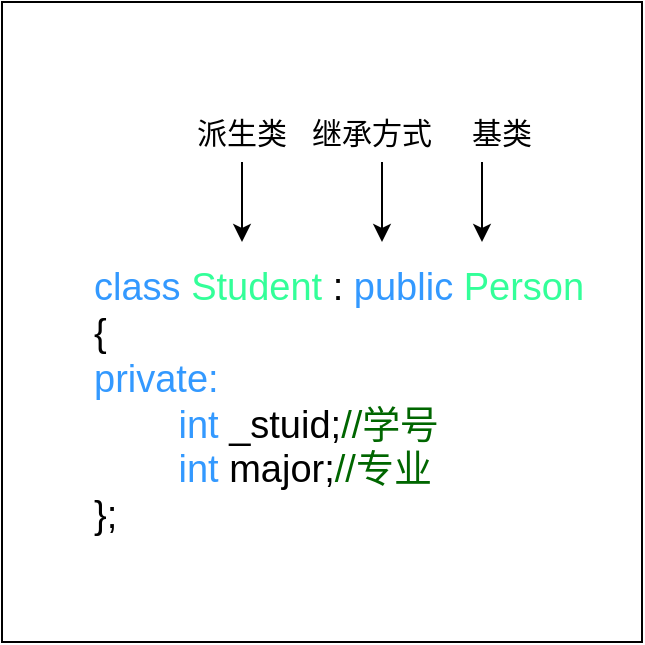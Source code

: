 <mxfile>
    <diagram id="IIXyKmJEJDywyLvczETk" name="第 1 页">
        <mxGraphModel dx="1198" dy="979" grid="1" gridSize="10" guides="1" tooltips="1" connect="1" arrows="1" fold="1" page="1" pageScale="1" pageWidth="1169" pageHeight="827" math="0" shadow="0">
            <root>
                <mxCell id="0"/>
                <mxCell id="1" parent="0"/>
                <mxCell id="14" value="" style="rounded=0;whiteSpace=wrap;html=1;fontSize=19;fontColor=#F0F0F0;" parent="1" vertex="1">
                    <mxGeometry x="160" y="120" width="320" height="320" as="geometry"/>
                </mxCell>
                <mxCell id="2" value="&lt;font style=&quot;font-size: 19px;&quot;&gt;&lt;font color=&quot;#3399ff&quot;&gt;class&lt;/font&gt; &lt;font color=&quot;#33ff99&quot;&gt;Student&amp;nbsp;&lt;/font&gt;:&amp;nbsp;&lt;font color=&quot;#3399ff&quot;&gt;public&lt;/font&gt; &lt;font color=&quot;#33ff99&quot;&gt;Person&lt;/font&gt;&lt;br&gt;{&lt;br&gt;&lt;font color=&quot;#3399ff&quot;&gt;private:&lt;/font&gt;&lt;br&gt;&lt;span style=&quot;white-space: pre;&quot;&gt;&#9;&lt;/span&gt;&lt;font color=&quot;#3399ff&quot;&gt;int&lt;/font&gt; _stuid;&lt;font color=&quot;#006600&quot;&gt;//学号&lt;/font&gt;&lt;br&gt;&lt;span style=&quot;white-space: pre;&quot;&gt;&#9;&lt;/span&gt;&lt;font color=&quot;#3399ff&quot;&gt;int&lt;/font&gt; major;&lt;font color=&quot;#006600&quot;&gt;//专业&lt;/font&gt;&lt;br&gt;};&lt;/font&gt;" style="text;strokeColor=none;fillColor=none;align=left;verticalAlign=middle;spacingLeft=4;spacingRight=4;overflow=hidden;points=[[0,0.5],[1,0.5]];portConstraint=eastwest;rotatable=0;whiteSpace=wrap;html=1;" parent="1" vertex="1">
                    <mxGeometry x="200" y="240" width="280" height="160" as="geometry"/>
                </mxCell>
                <mxCell id="5" value="" style="endArrow=classic;html=1;fontSize=19;fontColor=#006600;" parent="1" edge="1">
                    <mxGeometry width="50" height="50" relative="1" as="geometry">
                        <mxPoint x="280" y="200" as="sourcePoint"/>
                        <mxPoint x="280" y="240" as="targetPoint"/>
                    </mxGeometry>
                </mxCell>
                <mxCell id="6" value="" style="endArrow=classic;html=1;fontSize=19;fontColor=#006600;" parent="1" edge="1">
                    <mxGeometry width="50" height="50" relative="1" as="geometry">
                        <mxPoint x="400" y="200" as="sourcePoint"/>
                        <mxPoint x="400" y="240" as="targetPoint"/>
                    </mxGeometry>
                </mxCell>
                <mxCell id="7" value="" style="endArrow=classic;html=1;fontSize=19;fontColor=#006600;" parent="1" edge="1">
                    <mxGeometry width="50" height="50" relative="1" as="geometry">
                        <mxPoint x="350" y="200" as="sourcePoint"/>
                        <mxPoint x="350" y="240" as="targetPoint"/>
                    </mxGeometry>
                </mxCell>
                <mxCell id="15" value="&lt;font style=&quot;font-size: 15px;&quot;&gt;派生类&lt;/font&gt;" style="text;html=1;strokeColor=none;fillColor=none;align=center;verticalAlign=middle;whiteSpace=wrap;rounded=0;" parent="1" vertex="1">
                    <mxGeometry x="250" y="170" width="60" height="30" as="geometry"/>
                </mxCell>
                <mxCell id="16" value="基类" style="text;html=1;strokeColor=none;fillColor=none;align=center;verticalAlign=middle;whiteSpace=wrap;rounded=0;fontSize=15;" parent="1" vertex="1">
                    <mxGeometry x="380" y="170" width="60" height="30" as="geometry"/>
                </mxCell>
                <mxCell id="17" value="继承方式" style="text;html=1;strokeColor=none;fillColor=none;align=center;verticalAlign=middle;whiteSpace=wrap;rounded=0;fontSize=15;" parent="1" vertex="1">
                    <mxGeometry x="310" y="170" width="70" height="30" as="geometry"/>
                </mxCell>
            </root>
        </mxGraphModel>
    </diagram>
</mxfile>